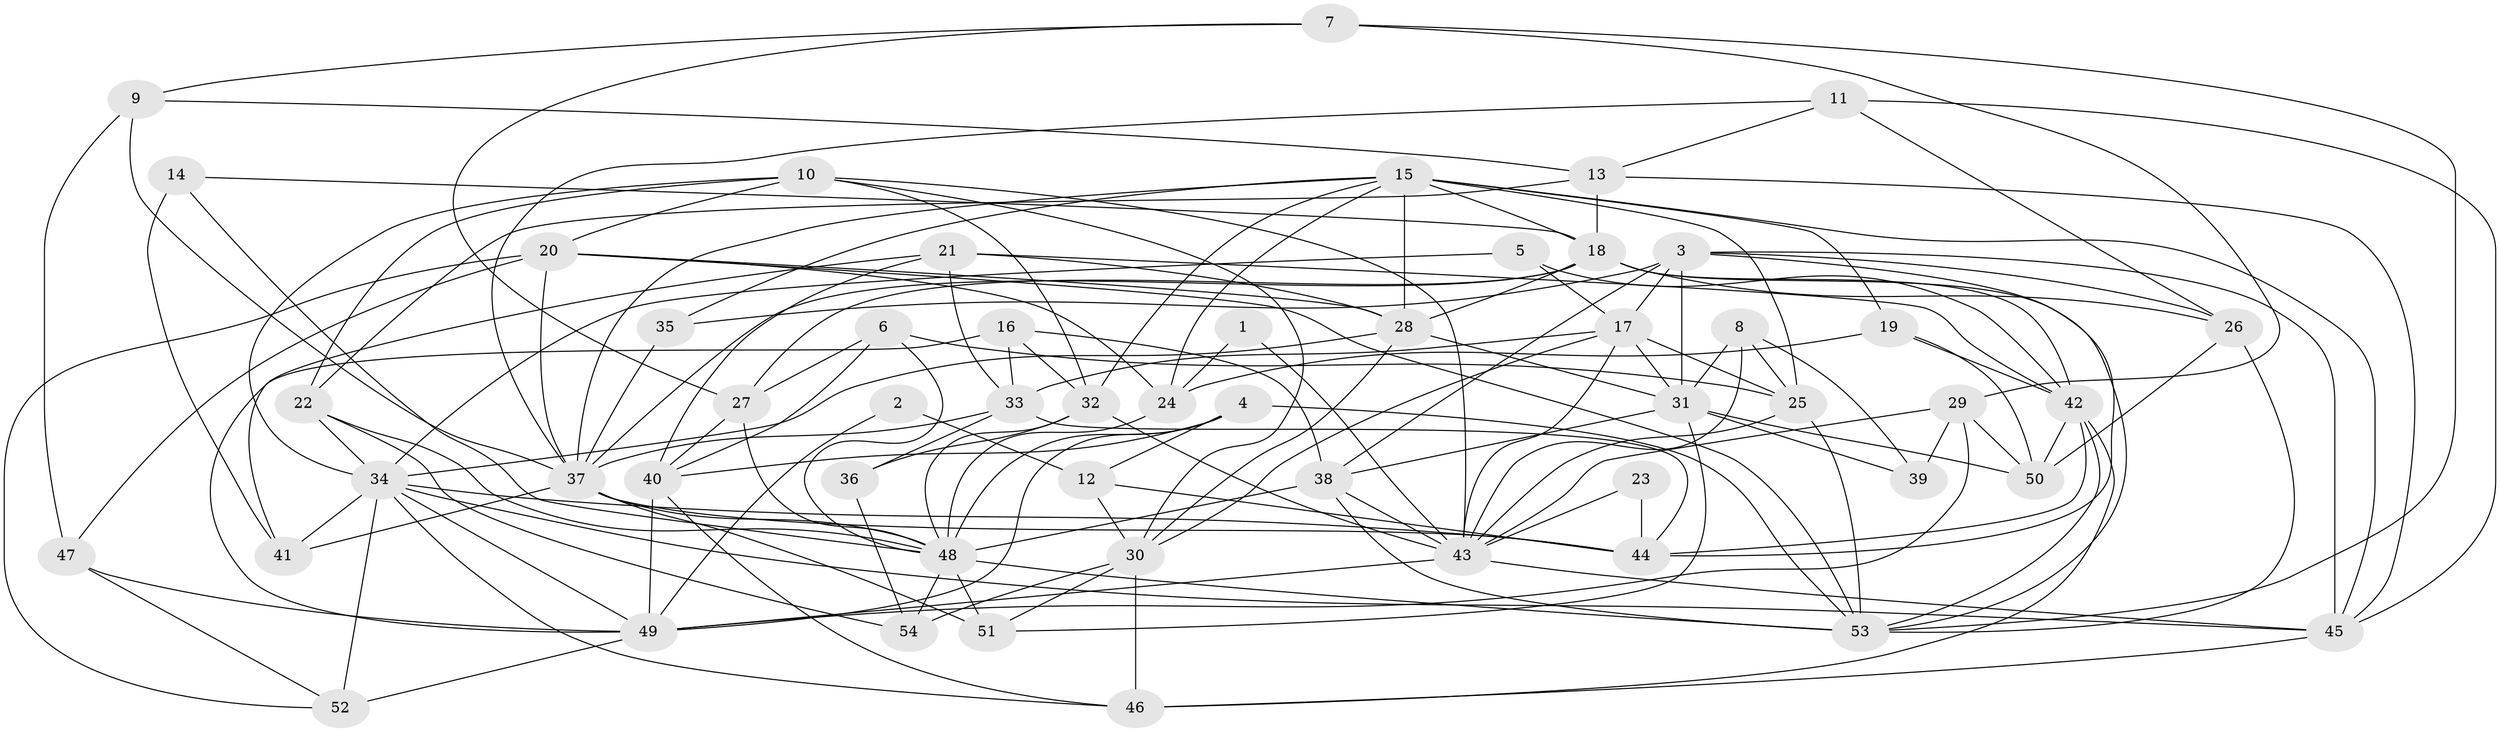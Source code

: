 // original degree distribution, {4: 0.23148148148148148, 5: 0.2037037037037037, 6: 0.09259259259259259, 3: 0.3055555555555556, 2: 0.12037037037037036, 8: 0.018518518518518517, 7: 0.027777777777777776}
// Generated by graph-tools (version 1.1) at 2025/50/03/09/25 03:50:05]
// undirected, 54 vertices, 152 edges
graph export_dot {
graph [start="1"]
  node [color=gray90,style=filled];
  1;
  2;
  3;
  4;
  5;
  6;
  7;
  8;
  9;
  10;
  11;
  12;
  13;
  14;
  15;
  16;
  17;
  18;
  19;
  20;
  21;
  22;
  23;
  24;
  25;
  26;
  27;
  28;
  29;
  30;
  31;
  32;
  33;
  34;
  35;
  36;
  37;
  38;
  39;
  40;
  41;
  42;
  43;
  44;
  45;
  46;
  47;
  48;
  49;
  50;
  51;
  52;
  53;
  54;
  1 -- 24 [weight=1.0];
  1 -- 43 [weight=1.0];
  2 -- 12 [weight=1.0];
  2 -- 49 [weight=1.0];
  3 -- 17 [weight=1.0];
  3 -- 26 [weight=1.0];
  3 -- 31 [weight=1.0];
  3 -- 35 [weight=1.0];
  3 -- 38 [weight=1.0];
  3 -- 44 [weight=1.0];
  3 -- 45 [weight=1.0];
  4 -- 12 [weight=1.0];
  4 -- 40 [weight=1.0];
  4 -- 48 [weight=1.0];
  4 -- 49 [weight=1.0];
  4 -- 53 [weight=1.0];
  5 -- 17 [weight=1.0];
  5 -- 34 [weight=1.0];
  5 -- 42 [weight=1.0];
  6 -- 25 [weight=1.0];
  6 -- 27 [weight=1.0];
  6 -- 40 [weight=1.0];
  6 -- 48 [weight=1.0];
  7 -- 9 [weight=1.0];
  7 -- 27 [weight=1.0];
  7 -- 29 [weight=1.0];
  7 -- 53 [weight=1.0];
  8 -- 25 [weight=1.0];
  8 -- 31 [weight=1.0];
  8 -- 39 [weight=1.0];
  8 -- 43 [weight=1.0];
  9 -- 13 [weight=1.0];
  9 -- 37 [weight=1.0];
  9 -- 47 [weight=1.0];
  10 -- 20 [weight=1.0];
  10 -- 22 [weight=1.0];
  10 -- 30 [weight=1.0];
  10 -- 32 [weight=1.0];
  10 -- 34 [weight=1.0];
  10 -- 43 [weight=1.0];
  11 -- 13 [weight=1.0];
  11 -- 26 [weight=1.0];
  11 -- 37 [weight=1.0];
  11 -- 45 [weight=1.0];
  12 -- 30 [weight=1.0];
  12 -- 44 [weight=1.0];
  13 -- 18 [weight=1.0];
  13 -- 22 [weight=1.0];
  13 -- 45 [weight=1.0];
  14 -- 18 [weight=2.0];
  14 -- 41 [weight=1.0];
  14 -- 48 [weight=1.0];
  15 -- 18 [weight=1.0];
  15 -- 19 [weight=1.0];
  15 -- 24 [weight=1.0];
  15 -- 25 [weight=1.0];
  15 -- 28 [weight=1.0];
  15 -- 32 [weight=1.0];
  15 -- 35 [weight=1.0];
  15 -- 37 [weight=1.0];
  15 -- 45 [weight=1.0];
  16 -- 32 [weight=1.0];
  16 -- 33 [weight=1.0];
  16 -- 38 [weight=1.0];
  16 -- 49 [weight=1.0];
  17 -- 25 [weight=1.0];
  17 -- 30 [weight=1.0];
  17 -- 31 [weight=1.0];
  17 -- 33 [weight=1.0];
  17 -- 43 [weight=1.0];
  18 -- 26 [weight=1.0];
  18 -- 27 [weight=1.0];
  18 -- 28 [weight=1.0];
  18 -- 37 [weight=1.0];
  18 -- 42 [weight=1.0];
  18 -- 53 [weight=1.0];
  19 -- 24 [weight=1.0];
  19 -- 42 [weight=1.0];
  19 -- 50 [weight=1.0];
  20 -- 24 [weight=1.0];
  20 -- 28 [weight=1.0];
  20 -- 37 [weight=1.0];
  20 -- 47 [weight=1.0];
  20 -- 52 [weight=1.0];
  20 -- 53 [weight=1.0];
  21 -- 28 [weight=1.0];
  21 -- 33 [weight=1.0];
  21 -- 40 [weight=1.0];
  21 -- 41 [weight=1.0];
  21 -- 42 [weight=1.0];
  22 -- 34 [weight=1.0];
  22 -- 48 [weight=1.0];
  22 -- 54 [weight=1.0];
  23 -- 43 [weight=1.0];
  23 -- 44 [weight=1.0];
  24 -- 48 [weight=1.0];
  25 -- 43 [weight=1.0];
  25 -- 53 [weight=1.0];
  26 -- 50 [weight=1.0];
  26 -- 53 [weight=1.0];
  27 -- 40 [weight=1.0];
  27 -- 48 [weight=1.0];
  28 -- 30 [weight=1.0];
  28 -- 31 [weight=1.0];
  28 -- 34 [weight=1.0];
  29 -- 39 [weight=1.0];
  29 -- 43 [weight=1.0];
  29 -- 49 [weight=1.0];
  29 -- 50 [weight=1.0];
  30 -- 46 [weight=1.0];
  30 -- 51 [weight=1.0];
  30 -- 54 [weight=1.0];
  31 -- 38 [weight=1.0];
  31 -- 39 [weight=1.0];
  31 -- 50 [weight=1.0];
  31 -- 51 [weight=1.0];
  32 -- 36 [weight=1.0];
  32 -- 43 [weight=1.0];
  32 -- 48 [weight=1.0];
  33 -- 36 [weight=1.0];
  33 -- 37 [weight=1.0];
  33 -- 44 [weight=1.0];
  34 -- 41 [weight=1.0];
  34 -- 44 [weight=1.0];
  34 -- 45 [weight=1.0];
  34 -- 46 [weight=1.0];
  34 -- 49 [weight=1.0];
  34 -- 52 [weight=1.0];
  35 -- 37 [weight=1.0];
  36 -- 54 [weight=1.0];
  37 -- 41 [weight=1.0];
  37 -- 44 [weight=1.0];
  37 -- 48 [weight=1.0];
  37 -- 51 [weight=1.0];
  38 -- 43 [weight=1.0];
  38 -- 48 [weight=1.0];
  38 -- 53 [weight=1.0];
  40 -- 46 [weight=1.0];
  40 -- 49 [weight=1.0];
  42 -- 44 [weight=2.0];
  42 -- 46 [weight=1.0];
  42 -- 50 [weight=1.0];
  42 -- 53 [weight=1.0];
  43 -- 45 [weight=1.0];
  43 -- 49 [weight=1.0];
  45 -- 46 [weight=1.0];
  47 -- 49 [weight=1.0];
  47 -- 52 [weight=1.0];
  48 -- 51 [weight=1.0];
  48 -- 53 [weight=1.0];
  48 -- 54 [weight=1.0];
  49 -- 52 [weight=1.0];
}
